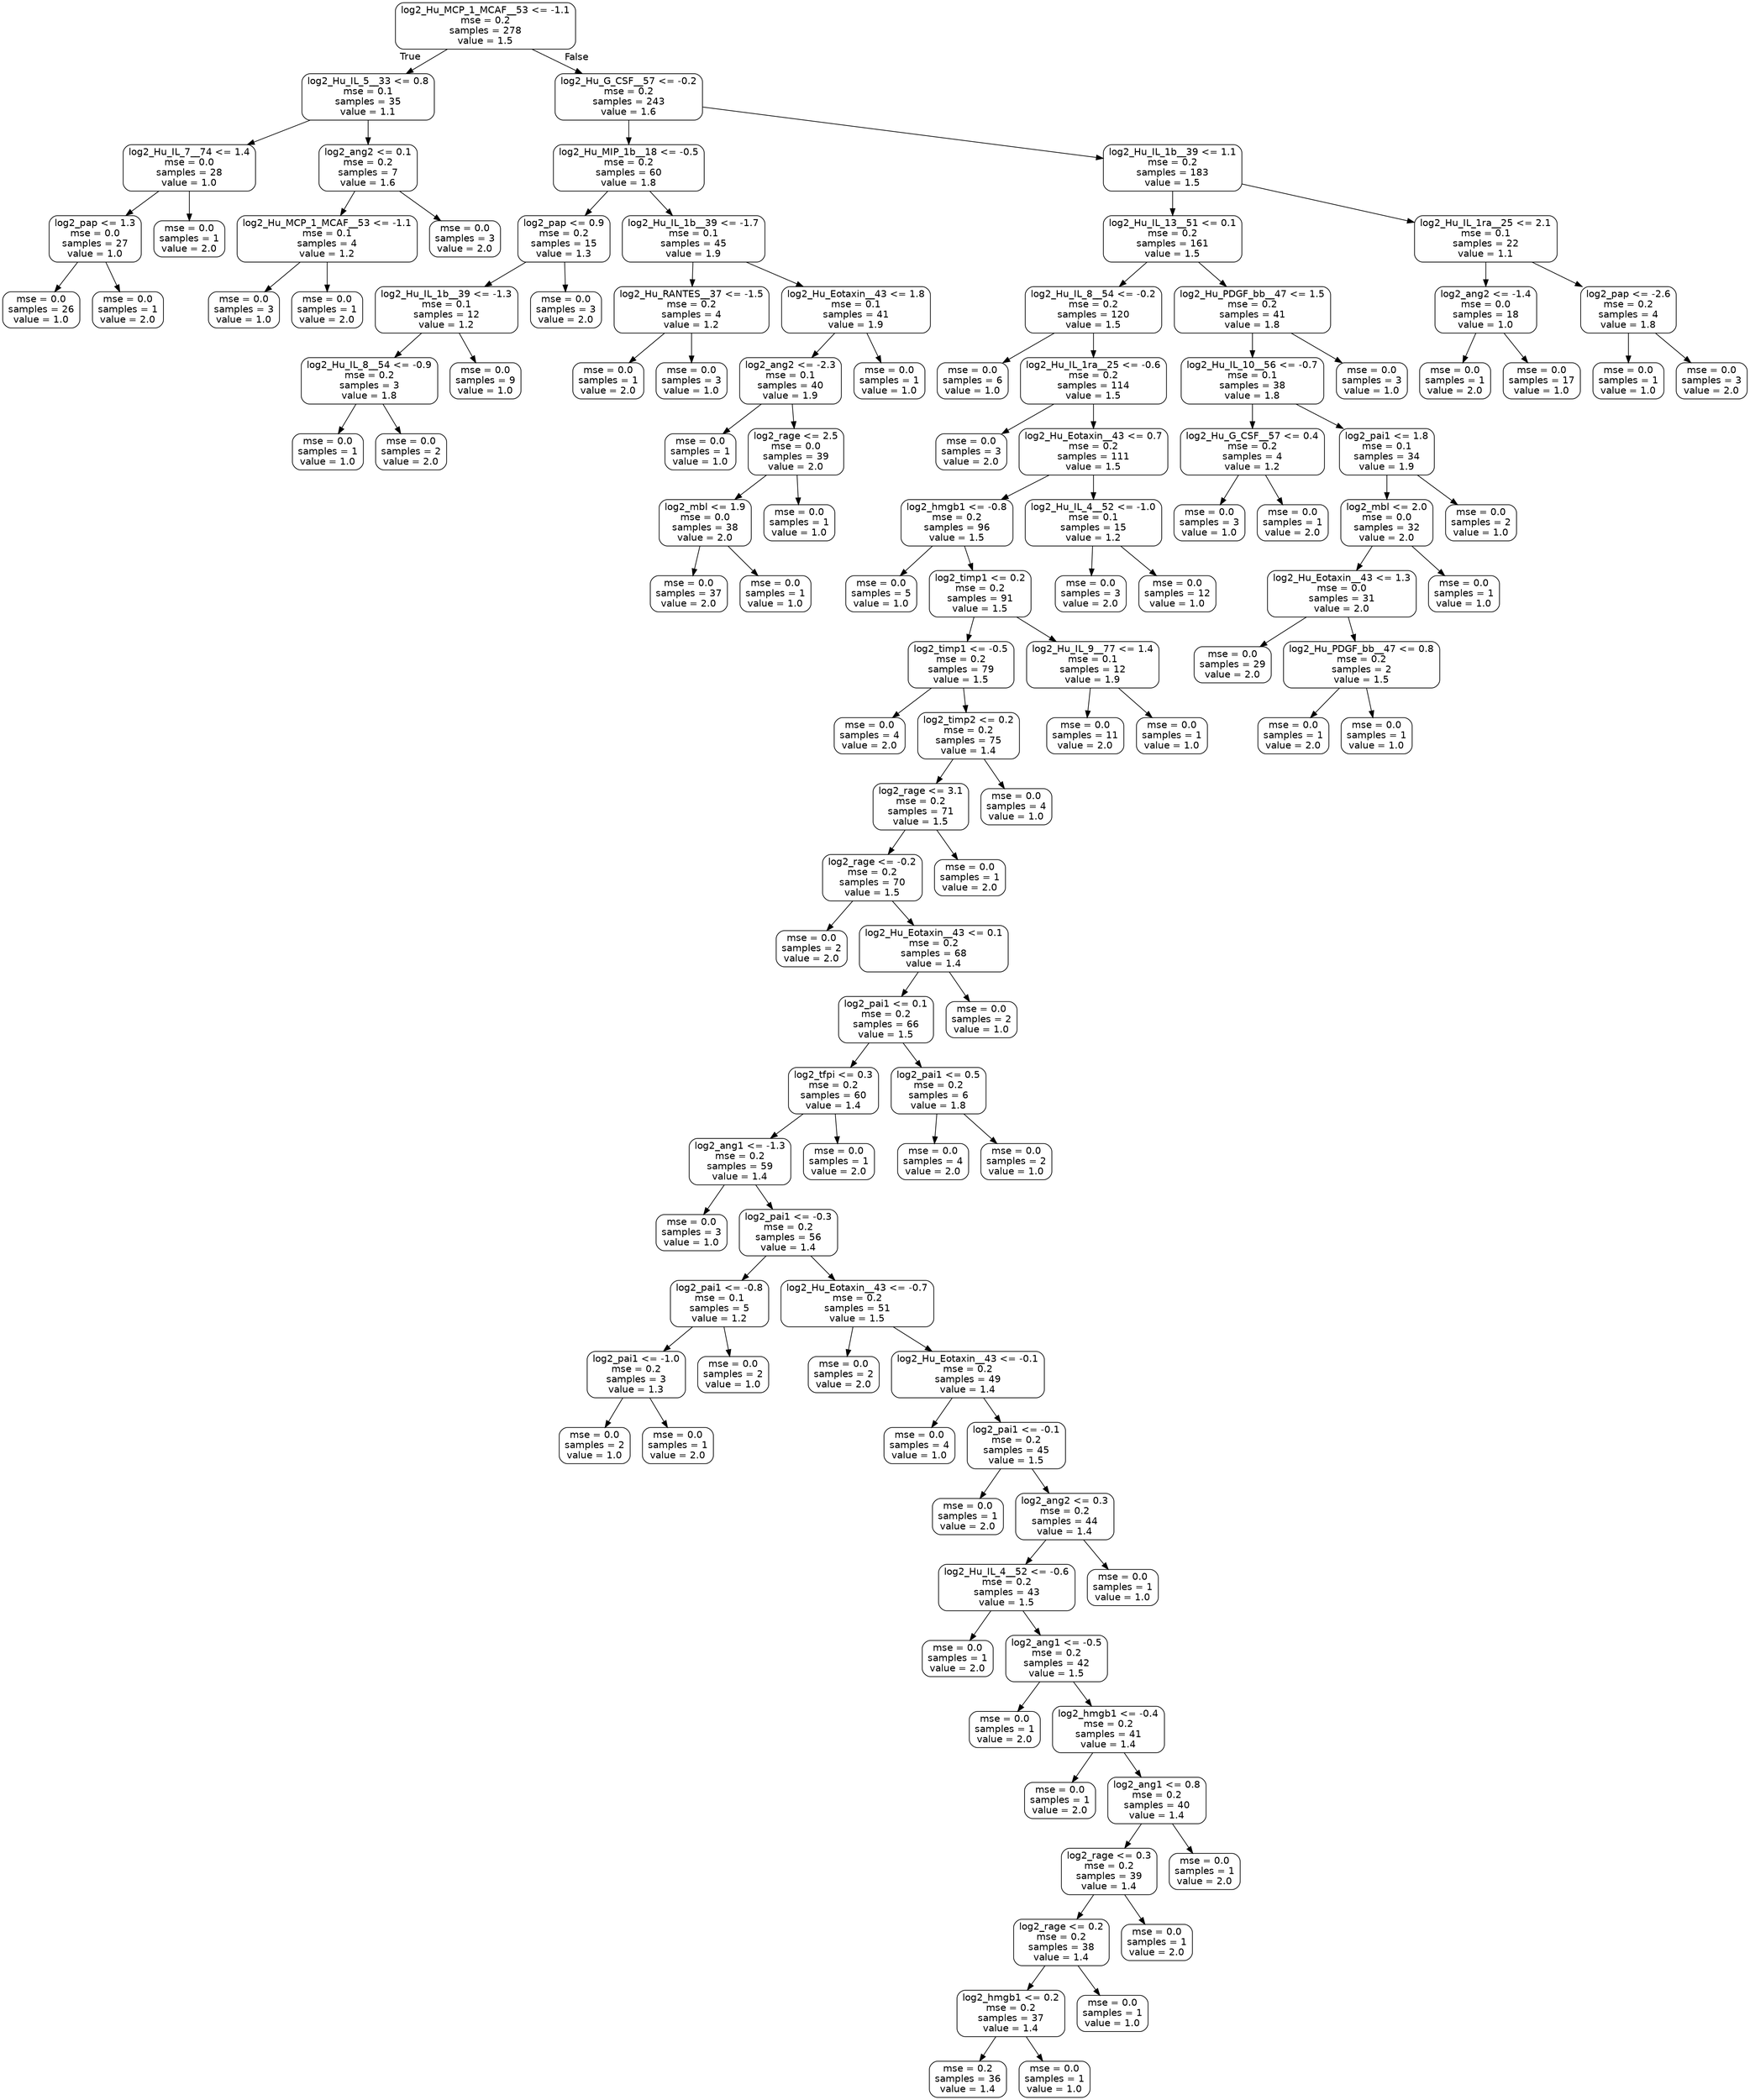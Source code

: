 digraph Tree {
node [shape=box, style="rounded", color="black", fontname=helvetica] ;
edge [fontname=helvetica] ;
0 [label="log2_Hu_MCP_1_MCAF__53 <= -1.1\nmse = 0.2\nsamples = 278\nvalue = 1.5"] ;
1 [label="log2_Hu_IL_5__33 <= 0.8\nmse = 0.1\nsamples = 35\nvalue = 1.1"] ;
0 -> 1 [labeldistance=2.5, labelangle=45, headlabel="True"] ;
2 [label="log2_Hu_IL_7__74 <= 1.4\nmse = 0.0\nsamples = 28\nvalue = 1.0"] ;
1 -> 2 ;
3 [label="log2_pap <= 1.3\nmse = 0.0\nsamples = 27\nvalue = 1.0"] ;
2 -> 3 ;
4 [label="mse = 0.0\nsamples = 26\nvalue = 1.0"] ;
3 -> 4 ;
5 [label="mse = 0.0\nsamples = 1\nvalue = 2.0"] ;
3 -> 5 ;
6 [label="mse = 0.0\nsamples = 1\nvalue = 2.0"] ;
2 -> 6 ;
7 [label="log2_ang2 <= 0.1\nmse = 0.2\nsamples = 7\nvalue = 1.6"] ;
1 -> 7 ;
8 [label="log2_Hu_MCP_1_MCAF__53 <= -1.1\nmse = 0.1\nsamples = 4\nvalue = 1.2"] ;
7 -> 8 ;
9 [label="mse = 0.0\nsamples = 3\nvalue = 1.0"] ;
8 -> 9 ;
10 [label="mse = 0.0\nsamples = 1\nvalue = 2.0"] ;
8 -> 10 ;
11 [label="mse = 0.0\nsamples = 3\nvalue = 2.0"] ;
7 -> 11 ;
12 [label="log2_Hu_G_CSF__57 <= -0.2\nmse = 0.2\nsamples = 243\nvalue = 1.6"] ;
0 -> 12 [labeldistance=2.5, labelangle=-45, headlabel="False"] ;
13 [label="log2_Hu_MIP_1b__18 <= -0.5\nmse = 0.2\nsamples = 60\nvalue = 1.8"] ;
12 -> 13 ;
14 [label="log2_pap <= 0.9\nmse = 0.2\nsamples = 15\nvalue = 1.3"] ;
13 -> 14 ;
15 [label="log2_Hu_IL_1b__39 <= -1.3\nmse = 0.1\nsamples = 12\nvalue = 1.2"] ;
14 -> 15 ;
16 [label="log2_Hu_IL_8__54 <= -0.9\nmse = 0.2\nsamples = 3\nvalue = 1.8"] ;
15 -> 16 ;
17 [label="mse = 0.0\nsamples = 1\nvalue = 1.0"] ;
16 -> 17 ;
18 [label="mse = 0.0\nsamples = 2\nvalue = 2.0"] ;
16 -> 18 ;
19 [label="mse = 0.0\nsamples = 9\nvalue = 1.0"] ;
15 -> 19 ;
20 [label="mse = 0.0\nsamples = 3\nvalue = 2.0"] ;
14 -> 20 ;
21 [label="log2_Hu_IL_1b__39 <= -1.7\nmse = 0.1\nsamples = 45\nvalue = 1.9"] ;
13 -> 21 ;
22 [label="log2_Hu_RANTES__37 <= -1.5\nmse = 0.2\nsamples = 4\nvalue = 1.2"] ;
21 -> 22 ;
23 [label="mse = 0.0\nsamples = 1\nvalue = 2.0"] ;
22 -> 23 ;
24 [label="mse = 0.0\nsamples = 3\nvalue = 1.0"] ;
22 -> 24 ;
25 [label="log2_Hu_Eotaxin__43 <= 1.8\nmse = 0.1\nsamples = 41\nvalue = 1.9"] ;
21 -> 25 ;
26 [label="log2_ang2 <= -2.3\nmse = 0.1\nsamples = 40\nvalue = 1.9"] ;
25 -> 26 ;
27 [label="mse = 0.0\nsamples = 1\nvalue = 1.0"] ;
26 -> 27 ;
28 [label="log2_rage <= 2.5\nmse = 0.0\nsamples = 39\nvalue = 2.0"] ;
26 -> 28 ;
29 [label="log2_mbl <= 1.9\nmse = 0.0\nsamples = 38\nvalue = 2.0"] ;
28 -> 29 ;
30 [label="mse = 0.0\nsamples = 37\nvalue = 2.0"] ;
29 -> 30 ;
31 [label="mse = 0.0\nsamples = 1\nvalue = 1.0"] ;
29 -> 31 ;
32 [label="mse = 0.0\nsamples = 1\nvalue = 1.0"] ;
28 -> 32 ;
33 [label="mse = 0.0\nsamples = 1\nvalue = 1.0"] ;
25 -> 33 ;
34 [label="log2_Hu_IL_1b__39 <= 1.1\nmse = 0.2\nsamples = 183\nvalue = 1.5"] ;
12 -> 34 ;
35 [label="log2_Hu_IL_13__51 <= 0.1\nmse = 0.2\nsamples = 161\nvalue = 1.5"] ;
34 -> 35 ;
36 [label="log2_Hu_IL_8__54 <= -0.2\nmse = 0.2\nsamples = 120\nvalue = 1.5"] ;
35 -> 36 ;
37 [label="mse = 0.0\nsamples = 6\nvalue = 1.0"] ;
36 -> 37 ;
38 [label="log2_Hu_IL_1ra__25 <= -0.6\nmse = 0.2\nsamples = 114\nvalue = 1.5"] ;
36 -> 38 ;
39 [label="mse = 0.0\nsamples = 3\nvalue = 2.0"] ;
38 -> 39 ;
40 [label="log2_Hu_Eotaxin__43 <= 0.7\nmse = 0.2\nsamples = 111\nvalue = 1.5"] ;
38 -> 40 ;
41 [label="log2_hmgb1 <= -0.8\nmse = 0.2\nsamples = 96\nvalue = 1.5"] ;
40 -> 41 ;
42 [label="mse = 0.0\nsamples = 5\nvalue = 1.0"] ;
41 -> 42 ;
43 [label="log2_timp1 <= 0.2\nmse = 0.2\nsamples = 91\nvalue = 1.5"] ;
41 -> 43 ;
44 [label="log2_timp1 <= -0.5\nmse = 0.2\nsamples = 79\nvalue = 1.5"] ;
43 -> 44 ;
45 [label="mse = 0.0\nsamples = 4\nvalue = 2.0"] ;
44 -> 45 ;
46 [label="log2_timp2 <= 0.2\nmse = 0.2\nsamples = 75\nvalue = 1.4"] ;
44 -> 46 ;
47 [label="log2_rage <= 3.1\nmse = 0.2\nsamples = 71\nvalue = 1.5"] ;
46 -> 47 ;
48 [label="log2_rage <= -0.2\nmse = 0.2\nsamples = 70\nvalue = 1.5"] ;
47 -> 48 ;
49 [label="mse = 0.0\nsamples = 2\nvalue = 2.0"] ;
48 -> 49 ;
50 [label="log2_Hu_Eotaxin__43 <= 0.1\nmse = 0.2\nsamples = 68\nvalue = 1.4"] ;
48 -> 50 ;
51 [label="log2_pai1 <= 0.1\nmse = 0.2\nsamples = 66\nvalue = 1.5"] ;
50 -> 51 ;
52 [label="log2_tfpi <= 0.3\nmse = 0.2\nsamples = 60\nvalue = 1.4"] ;
51 -> 52 ;
53 [label="log2_ang1 <= -1.3\nmse = 0.2\nsamples = 59\nvalue = 1.4"] ;
52 -> 53 ;
54 [label="mse = 0.0\nsamples = 3\nvalue = 1.0"] ;
53 -> 54 ;
55 [label="log2_pai1 <= -0.3\nmse = 0.2\nsamples = 56\nvalue = 1.4"] ;
53 -> 55 ;
56 [label="log2_pai1 <= -0.8\nmse = 0.1\nsamples = 5\nvalue = 1.2"] ;
55 -> 56 ;
57 [label="log2_pai1 <= -1.0\nmse = 0.2\nsamples = 3\nvalue = 1.3"] ;
56 -> 57 ;
58 [label="mse = 0.0\nsamples = 2\nvalue = 1.0"] ;
57 -> 58 ;
59 [label="mse = 0.0\nsamples = 1\nvalue = 2.0"] ;
57 -> 59 ;
60 [label="mse = 0.0\nsamples = 2\nvalue = 1.0"] ;
56 -> 60 ;
61 [label="log2_Hu_Eotaxin__43 <= -0.7\nmse = 0.2\nsamples = 51\nvalue = 1.5"] ;
55 -> 61 ;
62 [label="mse = 0.0\nsamples = 2\nvalue = 2.0"] ;
61 -> 62 ;
63 [label="log2_Hu_Eotaxin__43 <= -0.1\nmse = 0.2\nsamples = 49\nvalue = 1.4"] ;
61 -> 63 ;
64 [label="mse = 0.0\nsamples = 4\nvalue = 1.0"] ;
63 -> 64 ;
65 [label="log2_pai1 <= -0.1\nmse = 0.2\nsamples = 45\nvalue = 1.5"] ;
63 -> 65 ;
66 [label="mse = 0.0\nsamples = 1\nvalue = 2.0"] ;
65 -> 66 ;
67 [label="log2_ang2 <= 0.3\nmse = 0.2\nsamples = 44\nvalue = 1.4"] ;
65 -> 67 ;
68 [label="log2_Hu_IL_4__52 <= -0.6\nmse = 0.2\nsamples = 43\nvalue = 1.5"] ;
67 -> 68 ;
69 [label="mse = 0.0\nsamples = 1\nvalue = 2.0"] ;
68 -> 69 ;
70 [label="log2_ang1 <= -0.5\nmse = 0.2\nsamples = 42\nvalue = 1.5"] ;
68 -> 70 ;
71 [label="mse = 0.0\nsamples = 1\nvalue = 2.0"] ;
70 -> 71 ;
72 [label="log2_hmgb1 <= -0.4\nmse = 0.2\nsamples = 41\nvalue = 1.4"] ;
70 -> 72 ;
73 [label="mse = 0.0\nsamples = 1\nvalue = 2.0"] ;
72 -> 73 ;
74 [label="log2_ang1 <= 0.8\nmse = 0.2\nsamples = 40\nvalue = 1.4"] ;
72 -> 74 ;
75 [label="log2_rage <= 0.3\nmse = 0.2\nsamples = 39\nvalue = 1.4"] ;
74 -> 75 ;
76 [label="log2_rage <= 0.2\nmse = 0.2\nsamples = 38\nvalue = 1.4"] ;
75 -> 76 ;
77 [label="log2_hmgb1 <= 0.2\nmse = 0.2\nsamples = 37\nvalue = 1.4"] ;
76 -> 77 ;
78 [label="mse = 0.2\nsamples = 36\nvalue = 1.4"] ;
77 -> 78 ;
79 [label="mse = 0.0\nsamples = 1\nvalue = 1.0"] ;
77 -> 79 ;
80 [label="mse = 0.0\nsamples = 1\nvalue = 1.0"] ;
76 -> 80 ;
81 [label="mse = 0.0\nsamples = 1\nvalue = 2.0"] ;
75 -> 81 ;
82 [label="mse = 0.0\nsamples = 1\nvalue = 2.0"] ;
74 -> 82 ;
83 [label="mse = 0.0\nsamples = 1\nvalue = 1.0"] ;
67 -> 83 ;
84 [label="mse = 0.0\nsamples = 1\nvalue = 2.0"] ;
52 -> 84 ;
85 [label="log2_pai1 <= 0.5\nmse = 0.2\nsamples = 6\nvalue = 1.8"] ;
51 -> 85 ;
86 [label="mse = 0.0\nsamples = 4\nvalue = 2.0"] ;
85 -> 86 ;
87 [label="mse = 0.0\nsamples = 2\nvalue = 1.0"] ;
85 -> 87 ;
88 [label="mse = 0.0\nsamples = 2\nvalue = 1.0"] ;
50 -> 88 ;
89 [label="mse = 0.0\nsamples = 1\nvalue = 2.0"] ;
47 -> 89 ;
90 [label="mse = 0.0\nsamples = 4\nvalue = 1.0"] ;
46 -> 90 ;
91 [label="log2_Hu_IL_9__77 <= 1.4\nmse = 0.1\nsamples = 12\nvalue = 1.9"] ;
43 -> 91 ;
92 [label="mse = 0.0\nsamples = 11\nvalue = 2.0"] ;
91 -> 92 ;
93 [label="mse = 0.0\nsamples = 1\nvalue = 1.0"] ;
91 -> 93 ;
94 [label="log2_Hu_IL_4__52 <= -1.0\nmse = 0.1\nsamples = 15\nvalue = 1.2"] ;
40 -> 94 ;
95 [label="mse = 0.0\nsamples = 3\nvalue = 2.0"] ;
94 -> 95 ;
96 [label="mse = 0.0\nsamples = 12\nvalue = 1.0"] ;
94 -> 96 ;
97 [label="log2_Hu_PDGF_bb__47 <= 1.5\nmse = 0.2\nsamples = 41\nvalue = 1.8"] ;
35 -> 97 ;
98 [label="log2_Hu_IL_10__56 <= -0.7\nmse = 0.1\nsamples = 38\nvalue = 1.8"] ;
97 -> 98 ;
99 [label="log2_Hu_G_CSF__57 <= 0.4\nmse = 0.2\nsamples = 4\nvalue = 1.2"] ;
98 -> 99 ;
100 [label="mse = 0.0\nsamples = 3\nvalue = 1.0"] ;
99 -> 100 ;
101 [label="mse = 0.0\nsamples = 1\nvalue = 2.0"] ;
99 -> 101 ;
102 [label="log2_pai1 <= 1.8\nmse = 0.1\nsamples = 34\nvalue = 1.9"] ;
98 -> 102 ;
103 [label="log2_mbl <= 2.0\nmse = 0.0\nsamples = 32\nvalue = 2.0"] ;
102 -> 103 ;
104 [label="log2_Hu_Eotaxin__43 <= 1.3\nmse = 0.0\nsamples = 31\nvalue = 2.0"] ;
103 -> 104 ;
105 [label="mse = 0.0\nsamples = 29\nvalue = 2.0"] ;
104 -> 105 ;
106 [label="log2_Hu_PDGF_bb__47 <= 0.8\nmse = 0.2\nsamples = 2\nvalue = 1.5"] ;
104 -> 106 ;
107 [label="mse = 0.0\nsamples = 1\nvalue = 2.0"] ;
106 -> 107 ;
108 [label="mse = 0.0\nsamples = 1\nvalue = 1.0"] ;
106 -> 108 ;
109 [label="mse = 0.0\nsamples = 1\nvalue = 1.0"] ;
103 -> 109 ;
110 [label="mse = 0.0\nsamples = 2\nvalue = 1.0"] ;
102 -> 110 ;
111 [label="mse = 0.0\nsamples = 3\nvalue = 1.0"] ;
97 -> 111 ;
112 [label="log2_Hu_IL_1ra__25 <= 2.1\nmse = 0.1\nsamples = 22\nvalue = 1.1"] ;
34 -> 112 ;
113 [label="log2_ang2 <= -1.4\nmse = 0.0\nsamples = 18\nvalue = 1.0"] ;
112 -> 113 ;
114 [label="mse = 0.0\nsamples = 1\nvalue = 2.0"] ;
113 -> 114 ;
115 [label="mse = 0.0\nsamples = 17\nvalue = 1.0"] ;
113 -> 115 ;
116 [label="log2_pap <= -2.6\nmse = 0.2\nsamples = 4\nvalue = 1.8"] ;
112 -> 116 ;
117 [label="mse = 0.0\nsamples = 1\nvalue = 1.0"] ;
116 -> 117 ;
118 [label="mse = 0.0\nsamples = 3\nvalue = 2.0"] ;
116 -> 118 ;
}